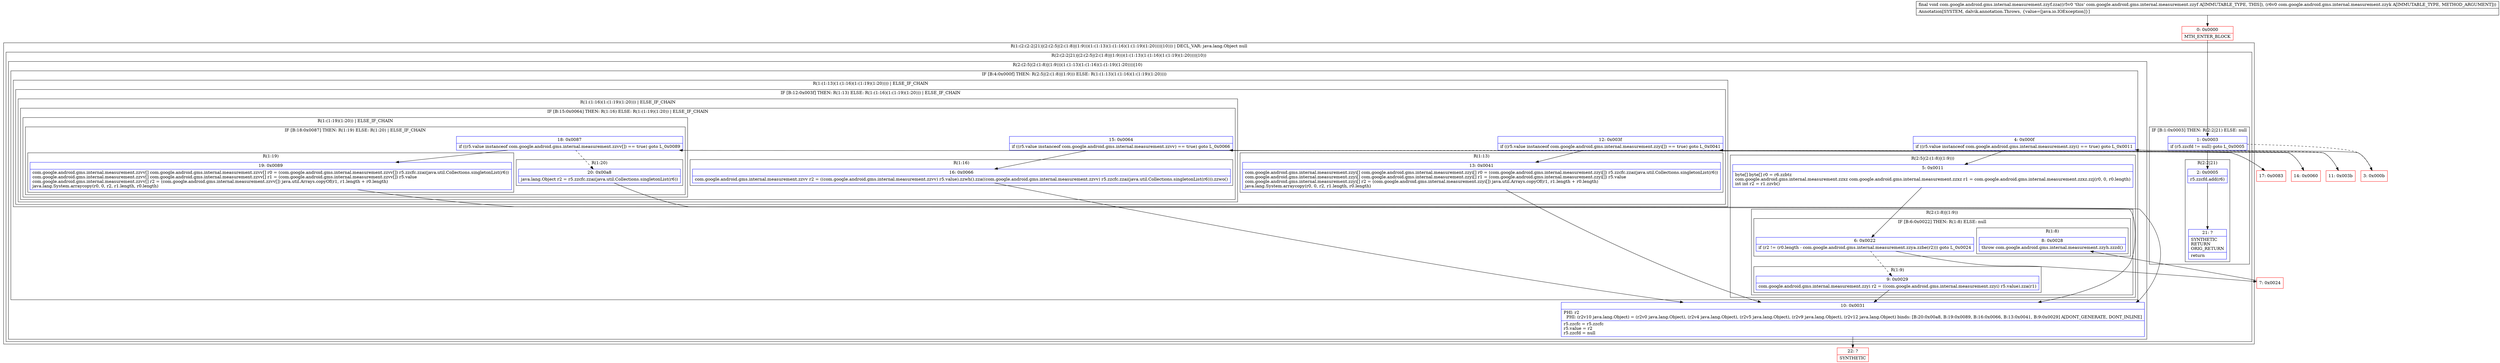 digraph "CFG forcom.google.android.gms.internal.measurement.zzyf.zza(Lcom\/google\/android\/gms\/internal\/measurement\/zzyk;)V" {
subgraph cluster_Region_346866260 {
label = "R(1:(2:(2:2|21)|(2:(2:5|(2:(1:8)|(1:9)))(1:(1:13)(1:(1:16)(1:(1:19)(1:20))))|10))) | DECL_VAR: java.lang.Object null\l";
node [shape=record,color=blue];
subgraph cluster_Region_1098341786 {
label = "R(2:(2:2|21)|(2:(2:5|(2:(1:8)|(1:9)))(1:(1:13)(1:(1:16)(1:(1:19)(1:20))))|10))";
node [shape=record,color=blue];
subgraph cluster_IfRegion_101248105 {
label = "IF [B:1:0x0003] THEN: R(2:2|21) ELSE: null";
node [shape=record,color=blue];
Node_1 [shape=record,label="{1\:\ 0x0003|if (r5.zzcfd != null) goto L_0x0005\l}"];
subgraph cluster_Region_944371612 {
label = "R(2:2|21)";
node [shape=record,color=blue];
Node_2 [shape=record,label="{2\:\ 0x0005|r5.zzcfd.add(r6)\l}"];
Node_21 [shape=record,label="{21\:\ ?|SYNTHETIC\lRETURN\lORIG_RETURN\l|return\l}"];
}
}
subgraph cluster_Region_1250241699 {
label = "R(2:(2:5|(2:(1:8)|(1:9)))(1:(1:13)(1:(1:16)(1:(1:19)(1:20))))|10)";
node [shape=record,color=blue];
subgraph cluster_IfRegion_828716004 {
label = "IF [B:4:0x000f] THEN: R(2:5|(2:(1:8)|(1:9))) ELSE: R(1:(1:13)(1:(1:16)(1:(1:19)(1:20))))";
node [shape=record,color=blue];
Node_4 [shape=record,label="{4\:\ 0x000f|if ((r5.value instanceof com.google.android.gms.internal.measurement.zzyi) == true) goto L_0x0011\l}"];
subgraph cluster_Region_958558336 {
label = "R(2:5|(2:(1:8)|(1:9)))";
node [shape=record,color=blue];
Node_5 [shape=record,label="{5\:\ 0x0011|byte[] byte[] r0 = r6.zzbtz\lcom.google.android.gms.internal.measurement.zzxz com.google.android.gms.internal.measurement.zzxz r1 = com.google.android.gms.internal.measurement.zzxz.zzj(r0, 0, r0.length)\lint int r2 = r1.zzvb()\l}"];
subgraph cluster_Region_1884289541 {
label = "R(2:(1:8)|(1:9))";
node [shape=record,color=blue];
subgraph cluster_IfRegion_608009390 {
label = "IF [B:6:0x0022] THEN: R(1:8) ELSE: null";
node [shape=record,color=blue];
Node_6 [shape=record,label="{6\:\ 0x0022|if (r2 != (r0.length \- com.google.android.gms.internal.measurement.zzya.zzbe(r2))) goto L_0x0024\l}"];
subgraph cluster_Region_130881159 {
label = "R(1:8)";
node [shape=record,color=blue];
Node_8 [shape=record,label="{8\:\ 0x0028|throw com.google.android.gms.internal.measurement.zzyh.zzzd()\l}"];
}
}
subgraph cluster_Region_2082031287 {
label = "R(1:9)";
node [shape=record,color=blue];
Node_9 [shape=record,label="{9\:\ 0x0029|com.google.android.gms.internal.measurement.zzyi r2 = ((com.google.android.gms.internal.measurement.zzyi) r5.value).zza(r1)\l}"];
}
}
}
subgraph cluster_Region_1682883305 {
label = "R(1:(1:13)(1:(1:16)(1:(1:19)(1:20)))) | ELSE_IF_CHAIN\l";
node [shape=record,color=blue];
subgraph cluster_IfRegion_2091657111 {
label = "IF [B:12:0x003f] THEN: R(1:13) ELSE: R(1:(1:16)(1:(1:19)(1:20))) | ELSE_IF_CHAIN\l";
node [shape=record,color=blue];
Node_12 [shape=record,label="{12\:\ 0x003f|if ((r5.value instanceof com.google.android.gms.internal.measurement.zzyi[]) == true) goto L_0x0041\l}"];
subgraph cluster_Region_1850100908 {
label = "R(1:13)";
node [shape=record,color=blue];
Node_13 [shape=record,label="{13\:\ 0x0041|com.google.android.gms.internal.measurement.zzyi[] com.google.android.gms.internal.measurement.zzyi[] r0 = (com.google.android.gms.internal.measurement.zzyi[]) r5.zzcfc.zzai(java.util.Collections.singletonList(r6))\lcom.google.android.gms.internal.measurement.zzyi[] com.google.android.gms.internal.measurement.zzyi[] r1 = (com.google.android.gms.internal.measurement.zzyi[]) r5.value\lcom.google.android.gms.internal.measurement.zzyi[] r2 = (com.google.android.gms.internal.measurement.zzyi[]) java.util.Arrays.copyOf(r1, r1.length + r0.length)\ljava.lang.System.arraycopy(r0, 0, r2, r1.length, r0.length)\l}"];
}
subgraph cluster_Region_1933338069 {
label = "R(1:(1:16)(1:(1:19)(1:20))) | ELSE_IF_CHAIN\l";
node [shape=record,color=blue];
subgraph cluster_IfRegion_472529947 {
label = "IF [B:15:0x0064] THEN: R(1:16) ELSE: R(1:(1:19)(1:20)) | ELSE_IF_CHAIN\l";
node [shape=record,color=blue];
Node_15 [shape=record,label="{15\:\ 0x0064|if ((r5.value instanceof com.google.android.gms.internal.measurement.zzvv) == true) goto L_0x0066\l}"];
subgraph cluster_Region_1762562435 {
label = "R(1:16)";
node [shape=record,color=blue];
Node_16 [shape=record,label="{16\:\ 0x0066|com.google.android.gms.internal.measurement.zzvv r2 = ((com.google.android.gms.internal.measurement.zzvv) r5.value).zzwh().zza((com.google.android.gms.internal.measurement.zzvv) r5.zzcfc.zzai(java.util.Collections.singletonList(r6))).zzwo()\l}"];
}
subgraph cluster_Region_241298685 {
label = "R(1:(1:19)(1:20)) | ELSE_IF_CHAIN\l";
node [shape=record,color=blue];
subgraph cluster_IfRegion_334291513 {
label = "IF [B:18:0x0087] THEN: R(1:19) ELSE: R(1:20) | ELSE_IF_CHAIN\l";
node [shape=record,color=blue];
Node_18 [shape=record,label="{18\:\ 0x0087|if ((r5.value instanceof com.google.android.gms.internal.measurement.zzvv[]) == true) goto L_0x0089\l}"];
subgraph cluster_Region_1803931491 {
label = "R(1:19)";
node [shape=record,color=blue];
Node_19 [shape=record,label="{19\:\ 0x0089|com.google.android.gms.internal.measurement.zzvv[] com.google.android.gms.internal.measurement.zzvv[] r0 = (com.google.android.gms.internal.measurement.zzvv[]) r5.zzcfc.zzai(java.util.Collections.singletonList(r6))\lcom.google.android.gms.internal.measurement.zzvv[] com.google.android.gms.internal.measurement.zzvv[] r1 = (com.google.android.gms.internal.measurement.zzvv[]) r5.value\lcom.google.android.gms.internal.measurement.zzvv[] r2 = (com.google.android.gms.internal.measurement.zzvv[]) java.util.Arrays.copyOf(r1, r1.length + r0.length)\ljava.lang.System.arraycopy(r0, 0, r2, r1.length, r0.length)\l}"];
}
subgraph cluster_Region_2061304345 {
label = "R(1:20)";
node [shape=record,color=blue];
Node_20 [shape=record,label="{20\:\ 0x00a8|java.lang.Object r2 = r5.zzcfc.zzai(java.util.Collections.singletonList(r6))\l}"];
}
}
}
}
}
}
}
}
Node_10 [shape=record,label="{10\:\ 0x0031|PHI: r2 \l  PHI: (r2v10 java.lang.Object) = (r2v0 java.lang.Object), (r2v4 java.lang.Object), (r2v5 java.lang.Object), (r2v9 java.lang.Object), (r2v12 java.lang.Object) binds: [B:20:0x00a8, B:19:0x0089, B:16:0x0066, B:13:0x0041, B:9:0x0029] A[DONT_GENERATE, DONT_INLINE]\l|r5.zzcfc = r5.zzcfc\lr5.value = r2\lr5.zzcfd = null\l}"];
}
}
}
Node_0 [shape=record,color=red,label="{0\:\ 0x0000|MTH_ENTER_BLOCK\l}"];
Node_3 [shape=record,color=red,label="{3\:\ 0x000b}"];
Node_7 [shape=record,color=red,label="{7\:\ 0x0024}"];
Node_11 [shape=record,color=red,label="{11\:\ 0x003b}"];
Node_14 [shape=record,color=red,label="{14\:\ 0x0060}"];
Node_17 [shape=record,color=red,label="{17\:\ 0x0083}"];
Node_22 [shape=record,color=red,label="{22\:\ ?|SYNTHETIC\l}"];
MethodNode[shape=record,label="{final void com.google.android.gms.internal.measurement.zzyf.zza((r5v0 'this' com.google.android.gms.internal.measurement.zzyf A[IMMUTABLE_TYPE, THIS]), (r6v0 com.google.android.gms.internal.measurement.zzyk A[IMMUTABLE_TYPE, METHOD_ARGUMENT]))  | Annotation[SYSTEM, dalvik.annotation.Throws, \{value=[java.io.IOException]\}]\l}"];
MethodNode -> Node_0;
Node_1 -> Node_2;
Node_1 -> Node_3[style=dashed];
Node_2 -> Node_21;
Node_4 -> Node_5;
Node_4 -> Node_11[style=dashed];
Node_5 -> Node_6;
Node_6 -> Node_7;
Node_6 -> Node_9[style=dashed];
Node_9 -> Node_10;
Node_12 -> Node_13;
Node_12 -> Node_14[style=dashed];
Node_13 -> Node_10;
Node_15 -> Node_16;
Node_15 -> Node_17[style=dashed];
Node_16 -> Node_10;
Node_18 -> Node_19;
Node_18 -> Node_20[style=dashed];
Node_19 -> Node_10;
Node_20 -> Node_10;
Node_10 -> Node_22;
Node_0 -> Node_1;
Node_3 -> Node_4;
Node_7 -> Node_8;
Node_11 -> Node_12;
Node_14 -> Node_15;
Node_17 -> Node_18;
}


